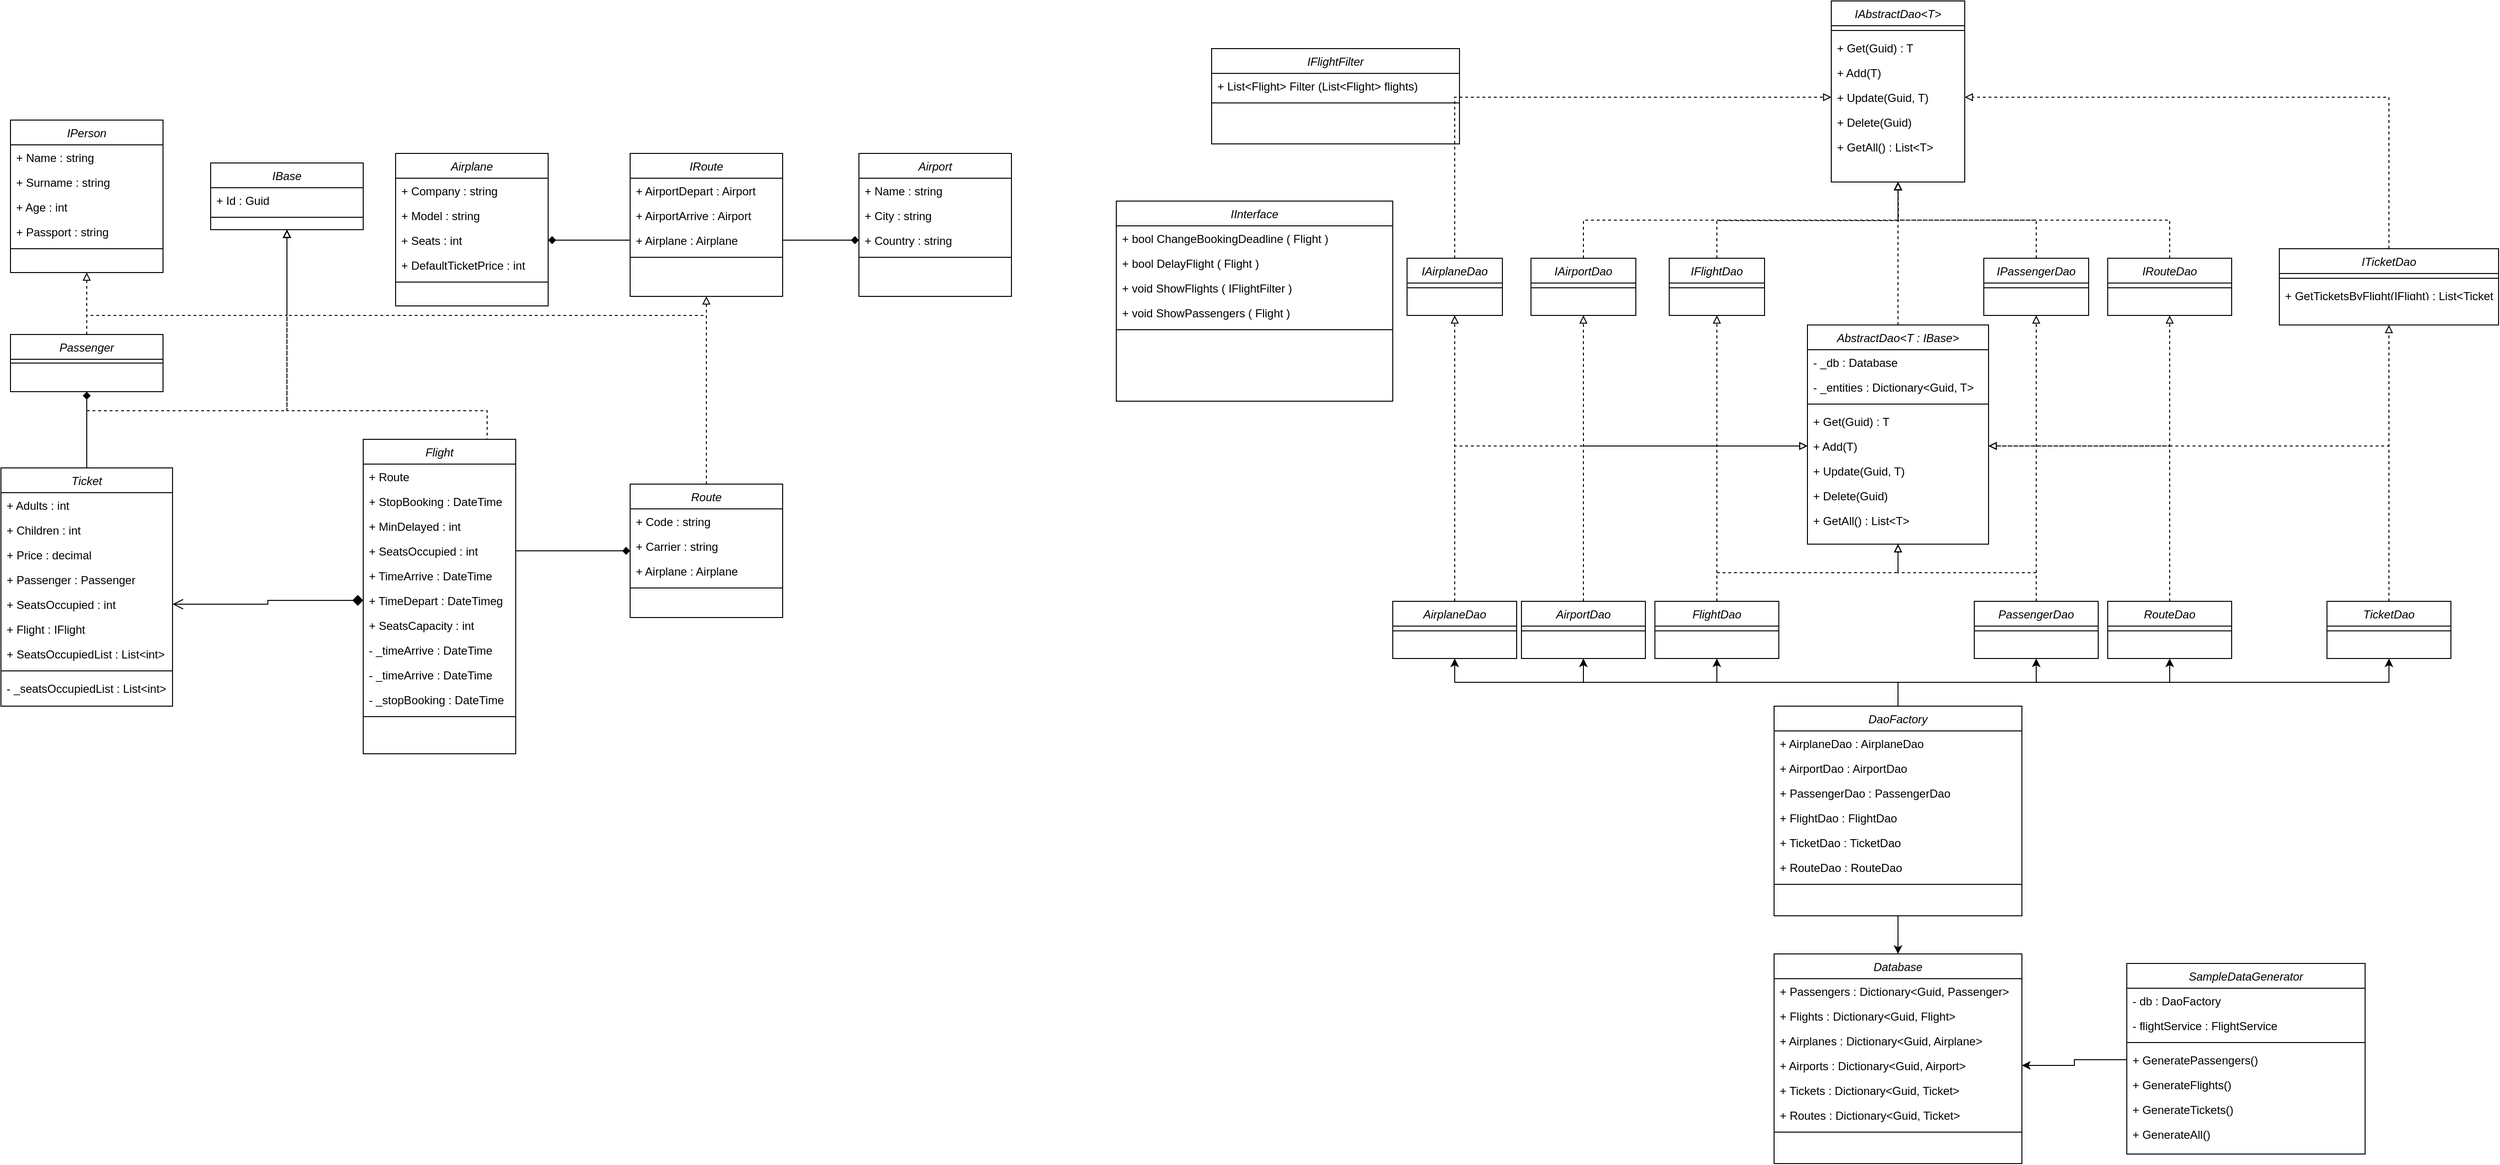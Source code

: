 <mxfile version="14.1.8" type="device"><diagram id="C5RBs43oDa-KdzZeNtuy" name="Page-1"><mxGraphModel dx="2291" dy="874" grid="1" gridSize="10" guides="1" tooltips="1" connect="1" arrows="1" fold="1" page="1" pageScale="1" pageWidth="827" pageHeight="1169" math="0" shadow="0"><root><mxCell id="WIyWlLk6GJQsqaUBKTNV-0"/><mxCell id="WIyWlLk6GJQsqaUBKTNV-1" parent="WIyWlLk6GJQsqaUBKTNV-0"/><mxCell id="JJgaeZd14gcc6xKZ5FGN-202" style="edgeStyle=orthogonalEdgeStyle;rounded=0;orthogonalLoop=1;jettySize=auto;html=1;exitX=0.5;exitY=0;exitDx=0;exitDy=0;entryX=0.5;entryY=1;entryDx=0;entryDy=0;endArrow=block;endFill=0;dashed=1;" parent="WIyWlLk6GJQsqaUBKTNV-1" source="zkfFHV4jXpPFQw0GAbJ--0" target="JJgaeZd14gcc6xKZ5FGN-56" edge="1"><mxGeometry relative="1" as="geometry"/></mxCell><mxCell id="16RILO8KncySZa37JPi5-0" style="edgeStyle=orthogonalEdgeStyle;rounded=0;orthogonalLoop=1;jettySize=auto;html=1;exitX=0.5;exitY=0;exitDx=0;exitDy=0;entryX=0.5;entryY=1;entryDx=0;entryDy=0;endArrow=block;endFill=0;dashed=1;" parent="WIyWlLk6GJQsqaUBKTNV-1" source="zkfFHV4jXpPFQw0GAbJ--0" target="JJgaeZd14gcc6xKZ5FGN-184" edge="1"><mxGeometry relative="1" as="geometry"><Array as="points"><mxPoint x="-70" y="360"/><mxPoint x="140" y="360"/></Array></mxGeometry></mxCell><mxCell id="zkfFHV4jXpPFQw0GAbJ--0" value="Passenger" style="swimlane;fontStyle=2;align=center;verticalAlign=top;childLayout=stackLayout;horizontal=1;startSize=26;horizontalStack=0;resizeParent=1;resizeLast=0;collapsible=1;marginBottom=0;rounded=0;shadow=0;strokeWidth=1;" parent="WIyWlLk6GJQsqaUBKTNV-1" vertex="1"><mxGeometry x="-150" y="380" width="160" height="60" as="geometry"><mxRectangle x="230" y="140" width="160" height="26" as="alternateBounds"/></mxGeometry></mxCell><mxCell id="zkfFHV4jXpPFQw0GAbJ--4" value="" style="line;html=1;strokeWidth=1;align=left;verticalAlign=middle;spacingTop=-1;spacingLeft=3;spacingRight=3;rotatable=0;labelPosition=right;points=[];portConstraint=eastwest;" parent="zkfFHV4jXpPFQw0GAbJ--0" vertex="1"><mxGeometry y="26" width="160" height="8" as="geometry"/></mxCell><mxCell id="JJgaeZd14gcc6xKZ5FGN-201" style="edgeStyle=orthogonalEdgeStyle;rounded=0;orthogonalLoop=1;jettySize=auto;html=1;exitX=0.5;exitY=0;exitDx=0;exitDy=0;entryX=0.5;entryY=1;entryDx=0;entryDy=0;endArrow=diamond;endFill=1;" parent="WIyWlLk6GJQsqaUBKTNV-1" source="JJgaeZd14gcc6xKZ5FGN-1" target="zkfFHV4jXpPFQw0GAbJ--0" edge="1"><mxGeometry relative="1" as="geometry"/></mxCell><mxCell id="16RILO8KncySZa37JPi5-6" style="edgeStyle=orthogonalEdgeStyle;rounded=0;orthogonalLoop=1;jettySize=auto;html=1;exitX=0.5;exitY=0;exitDx=0;exitDy=0;entryX=0.5;entryY=1;entryDx=0;entryDy=0;dashed=1;endArrow=block;endFill=0;" parent="WIyWlLk6GJQsqaUBKTNV-1" source="JJgaeZd14gcc6xKZ5FGN-1" target="JJgaeZd14gcc6xKZ5FGN-184" edge="1"><mxGeometry relative="1" as="geometry"><Array as="points"><mxPoint x="-70" y="460"/><mxPoint x="140" y="460"/></Array></mxGeometry></mxCell><mxCell id="JJgaeZd14gcc6xKZ5FGN-1" value="Ticket" style="swimlane;fontStyle=2;align=center;verticalAlign=top;childLayout=stackLayout;horizontal=1;startSize=26;horizontalStack=0;resizeParent=1;resizeLast=0;collapsible=1;marginBottom=0;rounded=0;shadow=0;strokeWidth=1;" parent="WIyWlLk6GJQsqaUBKTNV-1" vertex="1"><mxGeometry x="-160" y="520" width="180" height="250" as="geometry"><mxRectangle x="410" y="130" width="160" height="26" as="alternateBounds"/></mxGeometry></mxCell><mxCell id="JJgaeZd14gcc6xKZ5FGN-2" value="+ Adults : int" style="text;align=left;verticalAlign=top;spacingLeft=4;spacingRight=4;overflow=hidden;rotatable=0;points=[[0,0.5],[1,0.5]];portConstraint=eastwest;" parent="JJgaeZd14gcc6xKZ5FGN-1" vertex="1"><mxGeometry y="26" width="180" height="26" as="geometry"/></mxCell><mxCell id="JJgaeZd14gcc6xKZ5FGN-3" value="+ Children : int" style="text;align=left;verticalAlign=top;spacingLeft=4;spacingRight=4;overflow=hidden;rotatable=0;points=[[0,0.5],[1,0.5]];portConstraint=eastwest;rounded=0;shadow=0;html=0;" parent="JJgaeZd14gcc6xKZ5FGN-1" vertex="1"><mxGeometry y="52" width="180" height="26" as="geometry"/></mxCell><mxCell id="JJgaeZd14gcc6xKZ5FGN-7" value="+ Price : decimal" style="text;align=left;verticalAlign=top;spacingLeft=4;spacingRight=4;overflow=hidden;rotatable=0;points=[[0,0.5],[1,0.5]];portConstraint=eastwest;rounded=0;shadow=0;html=0;" parent="JJgaeZd14gcc6xKZ5FGN-1" vertex="1"><mxGeometry y="78" width="180" height="26" as="geometry"/></mxCell><mxCell id="JJgaeZd14gcc6xKZ5FGN-4" value="+ Passenger : Passenger" style="text;align=left;verticalAlign=top;spacingLeft=4;spacingRight=4;overflow=hidden;rotatable=0;points=[[0,0.5],[1,0.5]];portConstraint=eastwest;rounded=0;shadow=0;html=0;" parent="JJgaeZd14gcc6xKZ5FGN-1" vertex="1"><mxGeometry y="104" width="180" height="26" as="geometry"/></mxCell><mxCell id="JJgaeZd14gcc6xKZ5FGN-8" value="+ SeatsOccupied : int" style="text;align=left;verticalAlign=top;spacingLeft=4;spacingRight=4;overflow=hidden;rotatable=0;points=[[0,0.5],[1,0.5]];portConstraint=eastwest;rounded=0;shadow=0;html=0;" parent="JJgaeZd14gcc6xKZ5FGN-1" vertex="1"><mxGeometry y="130" width="180" height="26" as="geometry"/></mxCell><mxCell id="16RILO8KncySZa37JPi5-3" value="+ Flight : IFlight" style="text;align=left;verticalAlign=top;spacingLeft=4;spacingRight=4;overflow=hidden;rotatable=0;points=[[0,0.5],[1,0.5]];portConstraint=eastwest;rounded=0;shadow=0;html=0;" parent="JJgaeZd14gcc6xKZ5FGN-1" vertex="1"><mxGeometry y="156" width="180" height="26" as="geometry"/></mxCell><mxCell id="16RILO8KncySZa37JPi5-4" value="+ SeatsOccupiedList : List&lt;int&gt;" style="text;align=left;verticalAlign=top;spacingLeft=4;spacingRight=4;overflow=hidden;rotatable=0;points=[[0,0.5],[1,0.5]];portConstraint=eastwest;rounded=0;shadow=0;html=0;" parent="JJgaeZd14gcc6xKZ5FGN-1" vertex="1"><mxGeometry y="182" width="180" height="26" as="geometry"/></mxCell><mxCell id="JJgaeZd14gcc6xKZ5FGN-5" value="" style="line;html=1;strokeWidth=1;align=left;verticalAlign=middle;spacingTop=-1;spacingLeft=3;spacingRight=3;rotatable=0;labelPosition=right;points=[];portConstraint=eastwest;" parent="JJgaeZd14gcc6xKZ5FGN-1" vertex="1"><mxGeometry y="208" width="180" height="10" as="geometry"/></mxCell><mxCell id="16RILO8KncySZa37JPi5-5" value="- _seatsOccupiedList : List&lt;int&gt;" style="text;align=left;verticalAlign=top;spacingLeft=4;spacingRight=4;overflow=hidden;rotatable=0;points=[[0,0.5],[1,0.5]];portConstraint=eastwest;rounded=0;shadow=0;html=0;" parent="JJgaeZd14gcc6xKZ5FGN-1" vertex="1"><mxGeometry y="218" width="180" height="26" as="geometry"/></mxCell><mxCell id="16RILO8KncySZa37JPi5-1" style="edgeStyle=orthogonalEdgeStyle;rounded=0;orthogonalLoop=1;jettySize=auto;html=1;exitX=0.5;exitY=0;exitDx=0;exitDy=0;entryX=0.5;entryY=1;entryDx=0;entryDy=0;dashed=1;endArrow=block;endFill=0;" parent="WIyWlLk6GJQsqaUBKTNV-1" source="JJgaeZd14gcc6xKZ5FGN-9" target="JJgaeZd14gcc6xKZ5FGN-184" edge="1"><mxGeometry relative="1" as="geometry"><Array as="points"><mxPoint x="350" y="460"/><mxPoint x="140" y="460"/></Array></mxGeometry></mxCell><mxCell id="JJgaeZd14gcc6xKZ5FGN-9" value="Flight" style="swimlane;fontStyle=2;align=center;verticalAlign=top;childLayout=stackLayout;horizontal=1;startSize=26;horizontalStack=0;resizeParent=1;resizeLast=0;collapsible=1;marginBottom=0;rounded=0;shadow=0;strokeWidth=1;" parent="WIyWlLk6GJQsqaUBKTNV-1" vertex="1"><mxGeometry x="220" y="490" width="160" height="330" as="geometry"><mxRectangle x="410" y="130" width="160" height="26" as="alternateBounds"/></mxGeometry></mxCell><mxCell id="JJgaeZd14gcc6xKZ5FGN-12" value="+ Route" style="text;align=left;verticalAlign=top;spacingLeft=4;spacingRight=4;overflow=hidden;rotatable=0;points=[[0,0.5],[1,0.5]];portConstraint=eastwest;rounded=0;shadow=0;html=0;" parent="JJgaeZd14gcc6xKZ5FGN-9" vertex="1"><mxGeometry y="26" width="160" height="26" as="geometry"/></mxCell><mxCell id="JJgaeZd14gcc6xKZ5FGN-13" value="+ StopBooking : DateTime" style="text;align=left;verticalAlign=top;spacingLeft=4;spacingRight=4;overflow=hidden;rotatable=0;points=[[0,0.5],[1,0.5]];portConstraint=eastwest;rounded=0;shadow=0;html=0;" parent="JJgaeZd14gcc6xKZ5FGN-9" vertex="1"><mxGeometry y="52" width="160" height="26" as="geometry"/></mxCell><mxCell id="JJgaeZd14gcc6xKZ5FGN-39" value="+ MinDelayed : int" style="text;align=left;verticalAlign=top;spacingLeft=4;spacingRight=4;overflow=hidden;rotatable=0;points=[[0,0.5],[1,0.5]];portConstraint=eastwest;rounded=0;shadow=0;html=0;" parent="JJgaeZd14gcc6xKZ5FGN-9" vertex="1"><mxGeometry y="78" width="160" height="26" as="geometry"/></mxCell><mxCell id="JJgaeZd14gcc6xKZ5FGN-14" value="+ SeatsOccupied : int" style="text;align=left;verticalAlign=top;spacingLeft=4;spacingRight=4;overflow=hidden;rotatable=0;points=[[0,0.5],[1,0.5]];portConstraint=eastwest;rounded=0;shadow=0;html=0;" parent="JJgaeZd14gcc6xKZ5FGN-9" vertex="1"><mxGeometry y="104" width="160" height="26" as="geometry"/></mxCell><mxCell id="16RILO8KncySZa37JPi5-7" value="+ TimeArrive : DateTime" style="text;align=left;verticalAlign=top;spacingLeft=4;spacingRight=4;overflow=hidden;rotatable=0;points=[[0,0.5],[1,0.5]];portConstraint=eastwest;rounded=0;shadow=0;html=0;" parent="JJgaeZd14gcc6xKZ5FGN-9" vertex="1"><mxGeometry y="130" width="160" height="26" as="geometry"/></mxCell><mxCell id="16RILO8KncySZa37JPi5-8" value="+ TimeDepart : DateTimeg" style="text;align=left;verticalAlign=top;spacingLeft=4;spacingRight=4;overflow=hidden;rotatable=0;points=[[0,0.5],[1,0.5]];portConstraint=eastwest;rounded=0;shadow=0;html=0;" parent="JJgaeZd14gcc6xKZ5FGN-9" vertex="1"><mxGeometry y="156" width="160" height="26" as="geometry"/></mxCell><mxCell id="16RILO8KncySZa37JPi5-9" value="+ SeatsCapacity : int" style="text;align=left;verticalAlign=top;spacingLeft=4;spacingRight=4;overflow=hidden;rotatable=0;points=[[0,0.5],[1,0.5]];portConstraint=eastwest;rounded=0;shadow=0;html=0;" parent="JJgaeZd14gcc6xKZ5FGN-9" vertex="1"><mxGeometry y="182" width="160" height="26" as="geometry"/></mxCell><mxCell id="16RILO8KncySZa37JPi5-10" value="- _timeArrive : DateTime" style="text;align=left;verticalAlign=top;spacingLeft=4;spacingRight=4;overflow=hidden;rotatable=0;points=[[0,0.5],[1,0.5]];portConstraint=eastwest;rounded=0;shadow=0;html=0;" parent="JJgaeZd14gcc6xKZ5FGN-9" vertex="1"><mxGeometry y="208" width="160" height="26" as="geometry"/></mxCell><mxCell id="16RILO8KncySZa37JPi5-11" value="- _timeArrive : DateTime" style="text;align=left;verticalAlign=top;spacingLeft=4;spacingRight=4;overflow=hidden;rotatable=0;points=[[0,0.5],[1,0.5]];portConstraint=eastwest;rounded=0;shadow=0;html=0;" parent="JJgaeZd14gcc6xKZ5FGN-9" vertex="1"><mxGeometry y="234" width="160" height="26" as="geometry"/></mxCell><mxCell id="16RILO8KncySZa37JPi5-12" value="- _stopBooking : DateTime" style="text;align=left;verticalAlign=top;spacingLeft=4;spacingRight=4;overflow=hidden;rotatable=0;points=[[0,0.5],[1,0.5]];portConstraint=eastwest;rounded=0;shadow=0;html=0;" parent="JJgaeZd14gcc6xKZ5FGN-9" vertex="1"><mxGeometry y="260" width="160" height="26" as="geometry"/></mxCell><mxCell id="JJgaeZd14gcc6xKZ5FGN-15" value="" style="line;html=1;strokeWidth=1;align=left;verticalAlign=middle;spacingTop=-1;spacingLeft=3;spacingRight=3;rotatable=0;labelPosition=right;points=[];portConstraint=eastwest;" parent="JJgaeZd14gcc6xKZ5FGN-9" vertex="1"><mxGeometry y="286" width="160" height="10" as="geometry"/></mxCell><mxCell id="JJgaeZd14gcc6xKZ5FGN-23" value="Airplane" style="swimlane;fontStyle=2;align=center;verticalAlign=top;childLayout=stackLayout;horizontal=1;startSize=26;horizontalStack=0;resizeParent=1;resizeLast=0;collapsible=1;marginBottom=0;rounded=0;shadow=0;strokeWidth=1;" parent="WIyWlLk6GJQsqaUBKTNV-1" vertex="1"><mxGeometry x="254" y="190" width="160" height="160" as="geometry"><mxRectangle x="410" y="130" width="160" height="26" as="alternateBounds"/></mxGeometry></mxCell><mxCell id="JJgaeZd14gcc6xKZ5FGN-24" value="+ Company : string" style="text;align=left;verticalAlign=top;spacingLeft=4;spacingRight=4;overflow=hidden;rotatable=0;points=[[0,0.5],[1,0.5]];portConstraint=eastwest;" parent="JJgaeZd14gcc6xKZ5FGN-23" vertex="1"><mxGeometry y="26" width="160" height="26" as="geometry"/></mxCell><mxCell id="JJgaeZd14gcc6xKZ5FGN-25" value="+ Model : string" style="text;align=left;verticalAlign=top;spacingLeft=4;spacingRight=4;overflow=hidden;rotatable=0;points=[[0,0.5],[1,0.5]];portConstraint=eastwest;rounded=0;shadow=0;html=0;" parent="JJgaeZd14gcc6xKZ5FGN-23" vertex="1"><mxGeometry y="52" width="160" height="26" as="geometry"/></mxCell><mxCell id="JJgaeZd14gcc6xKZ5FGN-26" value="+ Seats : int" style="text;align=left;verticalAlign=top;spacingLeft=4;spacingRight=4;overflow=hidden;rotatable=0;points=[[0,0.5],[1,0.5]];portConstraint=eastwest;rounded=0;shadow=0;html=0;" parent="JJgaeZd14gcc6xKZ5FGN-23" vertex="1"><mxGeometry y="78" width="160" height="26" as="geometry"/></mxCell><mxCell id="JJgaeZd14gcc6xKZ5FGN-30" value="+ DefaultTicketPrice : int" style="text;align=left;verticalAlign=top;spacingLeft=4;spacingRight=4;overflow=hidden;rotatable=0;points=[[0,0.5],[1,0.5]];portConstraint=eastwest;rounded=0;shadow=0;html=0;" parent="JJgaeZd14gcc6xKZ5FGN-23" vertex="1"><mxGeometry y="104" width="160" height="26" as="geometry"/></mxCell><mxCell id="JJgaeZd14gcc6xKZ5FGN-29" value="" style="line;html=1;strokeWidth=1;align=left;verticalAlign=middle;spacingTop=-1;spacingLeft=3;spacingRight=3;rotatable=0;labelPosition=right;points=[];portConstraint=eastwest;" parent="JJgaeZd14gcc6xKZ5FGN-23" vertex="1"><mxGeometry y="130" width="160" height="10" as="geometry"/></mxCell><mxCell id="JJgaeZd14gcc6xKZ5FGN-195" style="edgeStyle=orthogonalEdgeStyle;rounded=0;orthogonalLoop=1;jettySize=auto;html=1;exitX=0.5;exitY=0;exitDx=0;exitDy=0;entryX=0.5;entryY=1;entryDx=0;entryDy=0;endArrow=block;endFill=0;dashed=1;" parent="WIyWlLk6GJQsqaUBKTNV-1" source="JJgaeZd14gcc6xKZ5FGN-40" target="JJgaeZd14gcc6xKZ5FGN-62" edge="1"><mxGeometry relative="1" as="geometry"/></mxCell><mxCell id="16RILO8KncySZa37JPi5-2" style="edgeStyle=orthogonalEdgeStyle;rounded=0;orthogonalLoop=1;jettySize=auto;html=1;exitX=0.5;exitY=0;exitDx=0;exitDy=0;entryX=0.5;entryY=1;entryDx=0;entryDy=0;dashed=1;endArrow=block;endFill=0;elbow=vertical;" parent="WIyWlLk6GJQsqaUBKTNV-1" source="JJgaeZd14gcc6xKZ5FGN-40" target="JJgaeZd14gcc6xKZ5FGN-184" edge="1"><mxGeometry relative="1" as="geometry"><Array as="points"><mxPoint x="580" y="360"/><mxPoint x="140" y="360"/></Array></mxGeometry></mxCell><mxCell id="JJgaeZd14gcc6xKZ5FGN-40" value="Route" style="swimlane;fontStyle=2;align=center;verticalAlign=top;childLayout=stackLayout;horizontal=1;startSize=26;horizontalStack=0;resizeParent=1;resizeLast=0;collapsible=1;marginBottom=0;rounded=0;shadow=0;strokeWidth=1;" parent="WIyWlLk6GJQsqaUBKTNV-1" vertex="1"><mxGeometry x="500" y="537" width="160" height="140" as="geometry"><mxRectangle x="410" y="130" width="160" height="26" as="alternateBounds"/></mxGeometry></mxCell><mxCell id="JJgaeZd14gcc6xKZ5FGN-43" value="+ Code : string" style="text;align=left;verticalAlign=top;spacingLeft=4;spacingRight=4;overflow=hidden;rotatable=0;points=[[0,0.5],[1,0.5]];portConstraint=eastwest;rounded=0;shadow=0;html=0;" parent="JJgaeZd14gcc6xKZ5FGN-40" vertex="1"><mxGeometry y="26" width="160" height="26" as="geometry"/></mxCell><mxCell id="JJgaeZd14gcc6xKZ5FGN-44" value="+ Carrier : string" style="text;align=left;verticalAlign=top;spacingLeft=4;spacingRight=4;overflow=hidden;rotatable=0;points=[[0,0.5],[1,0.5]];portConstraint=eastwest;rounded=0;shadow=0;html=0;" parent="JJgaeZd14gcc6xKZ5FGN-40" vertex="1"><mxGeometry y="52" width="160" height="26" as="geometry"/></mxCell><mxCell id="JJgaeZd14gcc6xKZ5FGN-45" value="+ Airplane : Airplane" style="text;align=left;verticalAlign=top;spacingLeft=4;spacingRight=4;overflow=hidden;rotatable=0;points=[[0,0.5],[1,0.5]];portConstraint=eastwest;rounded=0;shadow=0;html=0;" parent="JJgaeZd14gcc6xKZ5FGN-40" vertex="1"><mxGeometry y="78" width="160" height="26" as="geometry"/></mxCell><mxCell id="JJgaeZd14gcc6xKZ5FGN-47" value="" style="line;html=1;strokeWidth=1;align=left;verticalAlign=middle;spacingTop=-1;spacingLeft=3;spacingRight=3;rotatable=0;labelPosition=right;points=[];portConstraint=eastwest;" parent="JJgaeZd14gcc6xKZ5FGN-40" vertex="1"><mxGeometry y="104" width="160" height="10" as="geometry"/></mxCell><mxCell id="JJgaeZd14gcc6xKZ5FGN-56" value="IPerson" style="swimlane;fontStyle=2;align=center;verticalAlign=top;childLayout=stackLayout;horizontal=1;startSize=26;horizontalStack=0;resizeParent=1;resizeLast=0;collapsible=1;marginBottom=0;rounded=0;shadow=0;strokeWidth=1;" parent="WIyWlLk6GJQsqaUBKTNV-1" vertex="1"><mxGeometry x="-150" y="155" width="160" height="160" as="geometry"><mxRectangle x="230" y="140" width="160" height="26" as="alternateBounds"/></mxGeometry></mxCell><mxCell id="JJgaeZd14gcc6xKZ5FGN-57" value="+ Name : string" style="text;align=left;verticalAlign=top;spacingLeft=4;spacingRight=4;overflow=hidden;rotatable=0;points=[[0,0.5],[1,0.5]];portConstraint=eastwest;" parent="JJgaeZd14gcc6xKZ5FGN-56" vertex="1"><mxGeometry y="26" width="160" height="26" as="geometry"/></mxCell><mxCell id="JJgaeZd14gcc6xKZ5FGN-58" value="+ Surname : string" style="text;align=left;verticalAlign=top;spacingLeft=4;spacingRight=4;overflow=hidden;rotatable=0;points=[[0,0.5],[1,0.5]];portConstraint=eastwest;rounded=0;shadow=0;html=0;" parent="JJgaeZd14gcc6xKZ5FGN-56" vertex="1"><mxGeometry y="52" width="160" height="26" as="geometry"/></mxCell><mxCell id="JJgaeZd14gcc6xKZ5FGN-59" value="+ Age : int" style="text;align=left;verticalAlign=top;spacingLeft=4;spacingRight=4;overflow=hidden;rotatable=0;points=[[0,0.5],[1,0.5]];portConstraint=eastwest;rounded=0;shadow=0;html=0;" parent="JJgaeZd14gcc6xKZ5FGN-56" vertex="1"><mxGeometry y="78" width="160" height="26" as="geometry"/></mxCell><mxCell id="JJgaeZd14gcc6xKZ5FGN-61" value="+ Passport : string" style="text;align=left;verticalAlign=top;spacingLeft=4;spacingRight=4;overflow=hidden;rotatable=0;points=[[0,0.5],[1,0.5]];portConstraint=eastwest;" parent="JJgaeZd14gcc6xKZ5FGN-56" vertex="1"><mxGeometry y="104" width="160" height="26" as="geometry"/></mxCell><mxCell id="JJgaeZd14gcc6xKZ5FGN-60" value="" style="line;html=1;strokeWidth=1;align=left;verticalAlign=middle;spacingTop=-1;spacingLeft=3;spacingRight=3;rotatable=0;labelPosition=right;points=[];portConstraint=eastwest;" parent="JJgaeZd14gcc6xKZ5FGN-56" vertex="1"><mxGeometry y="130" width="160" height="10" as="geometry"/></mxCell><mxCell id="JJgaeZd14gcc6xKZ5FGN-62" value="IRoute" style="swimlane;fontStyle=2;align=center;verticalAlign=top;childLayout=stackLayout;horizontal=1;startSize=26;horizontalStack=0;resizeParent=1;resizeLast=0;collapsible=1;marginBottom=0;rounded=0;shadow=0;strokeWidth=1;" parent="WIyWlLk6GJQsqaUBKTNV-1" vertex="1"><mxGeometry x="500" y="190" width="160" height="150" as="geometry"><mxRectangle x="410" y="130" width="160" height="26" as="alternateBounds"/></mxGeometry></mxCell><mxCell id="JJgaeZd14gcc6xKZ5FGN-63" value="+ AirportDepart : Airport" style="text;align=left;verticalAlign=top;spacingLeft=4;spacingRight=4;overflow=hidden;rotatable=0;points=[[0,0.5],[1,0.5]];portConstraint=eastwest;" parent="JJgaeZd14gcc6xKZ5FGN-62" vertex="1"><mxGeometry y="26" width="160" height="26" as="geometry"/></mxCell><mxCell id="JJgaeZd14gcc6xKZ5FGN-64" value="+ AirportArrive : Airport" style="text;align=left;verticalAlign=top;spacingLeft=4;spacingRight=4;overflow=hidden;rotatable=0;points=[[0,0.5],[1,0.5]];portConstraint=eastwest;rounded=0;shadow=0;html=0;" parent="JJgaeZd14gcc6xKZ5FGN-62" vertex="1"><mxGeometry y="52" width="160" height="26" as="geometry"/></mxCell><mxCell id="16RILO8KncySZa37JPi5-20" value="+ Airplane : Airplane" style="text;align=left;verticalAlign=top;spacingLeft=4;spacingRight=4;overflow=hidden;rotatable=0;points=[[0,0.5],[1,0.5]];portConstraint=eastwest;rounded=0;shadow=0;html=0;" parent="JJgaeZd14gcc6xKZ5FGN-62" vertex="1"><mxGeometry y="78" width="160" height="26" as="geometry"/></mxCell><mxCell id="JJgaeZd14gcc6xKZ5FGN-65" value="" style="line;html=1;strokeWidth=1;align=left;verticalAlign=middle;spacingTop=-1;spacingLeft=3;spacingRight=3;rotatable=0;labelPosition=right;points=[];portConstraint=eastwest;" parent="JJgaeZd14gcc6xKZ5FGN-62" vertex="1"><mxGeometry y="104" width="160" height="10" as="geometry"/></mxCell><mxCell id="JJgaeZd14gcc6xKZ5FGN-66" value="IInterface" style="swimlane;fontStyle=2;align=center;verticalAlign=top;childLayout=stackLayout;horizontal=1;startSize=26;horizontalStack=0;resizeParent=1;resizeLast=0;collapsible=1;marginBottom=0;rounded=0;shadow=0;strokeWidth=1;" parent="WIyWlLk6GJQsqaUBKTNV-1" vertex="1"><mxGeometry x="1010" y="240" width="290" height="210" as="geometry"><mxRectangle x="410" y="130" width="160" height="26" as="alternateBounds"/></mxGeometry></mxCell><mxCell id="JJgaeZd14gcc6xKZ5FGN-68" value="+ bool ChangeBookingDeadline ( Flight )" style="text;align=left;verticalAlign=top;spacingLeft=4;spacingRight=4;overflow=hidden;rotatable=0;points=[[0,0.5],[1,0.5]];portConstraint=eastwest;rounded=0;shadow=0;html=0;" parent="JJgaeZd14gcc6xKZ5FGN-66" vertex="1"><mxGeometry y="26" width="290" height="26" as="geometry"/></mxCell><mxCell id="JJgaeZd14gcc6xKZ5FGN-76" value="+ bool DelayFlight ( Flight )" style="text;align=left;verticalAlign=top;spacingLeft=4;spacingRight=4;overflow=hidden;rotatable=0;points=[[0,0.5],[1,0.5]];portConstraint=eastwest;rounded=0;shadow=0;html=0;" parent="JJgaeZd14gcc6xKZ5FGN-66" vertex="1"><mxGeometry y="52" width="290" height="26" as="geometry"/></mxCell><mxCell id="JJgaeZd14gcc6xKZ5FGN-77" value="+ void ShowFlights ( IFlightFilter )" style="text;align=left;verticalAlign=top;spacingLeft=4;spacingRight=4;overflow=hidden;rotatable=0;points=[[0,0.5],[1,0.5]];portConstraint=eastwest;rounded=0;shadow=0;html=0;" parent="JJgaeZd14gcc6xKZ5FGN-66" vertex="1"><mxGeometry y="78" width="290" height="26" as="geometry"/></mxCell><mxCell id="JJgaeZd14gcc6xKZ5FGN-78" value="+ void ShowPassengers ( Flight )" style="text;align=left;verticalAlign=top;spacingLeft=4;spacingRight=4;overflow=hidden;rotatable=0;points=[[0,0.5],[1,0.5]];portConstraint=eastwest;rounded=0;shadow=0;html=0;" parent="JJgaeZd14gcc6xKZ5FGN-66" vertex="1"><mxGeometry y="104" width="290" height="26" as="geometry"/></mxCell><mxCell id="JJgaeZd14gcc6xKZ5FGN-72" value="" style="line;html=1;strokeWidth=1;align=left;verticalAlign=middle;spacingTop=-1;spacingLeft=3;spacingRight=3;rotatable=0;labelPosition=right;points=[];portConstraint=eastwest;" parent="JJgaeZd14gcc6xKZ5FGN-66" vertex="1"><mxGeometry y="130" width="290" height="10" as="geometry"/></mxCell><mxCell id="JJgaeZd14gcc6xKZ5FGN-73" value="IFlightFilter" style="swimlane;fontStyle=2;align=center;verticalAlign=top;childLayout=stackLayout;horizontal=1;startSize=26;horizontalStack=0;resizeParent=1;resizeLast=0;collapsible=1;marginBottom=0;rounded=0;shadow=0;strokeWidth=1;" parent="WIyWlLk6GJQsqaUBKTNV-1" vertex="1"><mxGeometry x="1110" y="80" width="260" height="100" as="geometry"><mxRectangle x="410" y="130" width="160" height="26" as="alternateBounds"/></mxGeometry></mxCell><mxCell id="JJgaeZd14gcc6xKZ5FGN-74" value="+ List&lt;Flight&gt; Filter (List&lt;Flight&gt; flights)" style="text;align=left;verticalAlign=top;spacingLeft=4;spacingRight=4;overflow=hidden;rotatable=0;points=[[0,0.5],[1,0.5]];portConstraint=eastwest;rounded=0;shadow=0;html=0;" parent="JJgaeZd14gcc6xKZ5FGN-73" vertex="1"><mxGeometry y="26" width="260" height="26" as="geometry"/></mxCell><mxCell id="JJgaeZd14gcc6xKZ5FGN-75" value="" style="line;html=1;strokeWidth=1;align=left;verticalAlign=middle;spacingTop=-1;spacingLeft=3;spacingRight=3;rotatable=0;labelPosition=right;points=[];portConstraint=eastwest;" parent="JJgaeZd14gcc6xKZ5FGN-73" vertex="1"><mxGeometry y="52" width="260" height="10" as="geometry"/></mxCell><mxCell id="JJgaeZd14gcc6xKZ5FGN-79" value="IAbstractDao&lt;T&gt;" style="swimlane;fontStyle=2;align=center;verticalAlign=top;childLayout=stackLayout;horizontal=1;startSize=26;horizontalStack=0;resizeParent=1;resizeLast=0;collapsible=1;marginBottom=0;rounded=0;shadow=0;strokeWidth=1;" parent="WIyWlLk6GJQsqaUBKTNV-1" vertex="1"><mxGeometry x="1760" y="30" width="140" height="190" as="geometry"><mxRectangle x="410" y="130" width="160" height="26" as="alternateBounds"/></mxGeometry></mxCell><mxCell id="JJgaeZd14gcc6xKZ5FGN-85" value="" style="line;html=1;strokeWidth=1;align=left;verticalAlign=middle;spacingTop=-1;spacingLeft=3;spacingRight=3;rotatable=0;labelPosition=right;points=[];portConstraint=eastwest;" parent="JJgaeZd14gcc6xKZ5FGN-79" vertex="1"><mxGeometry y="26" width="140" height="10" as="geometry"/></mxCell><mxCell id="JJgaeZd14gcc6xKZ5FGN-80" value="+ Get(Guid) : T" style="text;align=left;verticalAlign=top;spacingLeft=4;spacingRight=4;overflow=hidden;rotatable=0;points=[[0,0.5],[1,0.5]];portConstraint=eastwest;" parent="JJgaeZd14gcc6xKZ5FGN-79" vertex="1"><mxGeometry y="36" width="140" height="26" as="geometry"/></mxCell><mxCell id="JJgaeZd14gcc6xKZ5FGN-81" value="+ Add(T)" style="text;align=left;verticalAlign=top;spacingLeft=4;spacingRight=4;overflow=hidden;rotatable=0;points=[[0,0.5],[1,0.5]];portConstraint=eastwest;rounded=0;shadow=0;html=0;" parent="JJgaeZd14gcc6xKZ5FGN-79" vertex="1"><mxGeometry y="62" width="140" height="26" as="geometry"/></mxCell><mxCell id="JJgaeZd14gcc6xKZ5FGN-82" value="+ Update(Guid, T)" style="text;align=left;verticalAlign=top;spacingLeft=4;spacingRight=4;overflow=hidden;rotatable=0;points=[[0,0.5],[1,0.5]];portConstraint=eastwest;rounded=0;shadow=0;html=0;" parent="JJgaeZd14gcc6xKZ5FGN-79" vertex="1"><mxGeometry y="88" width="140" height="26" as="geometry"/></mxCell><mxCell id="JJgaeZd14gcc6xKZ5FGN-83" value="+ Delete(Guid)" style="text;align=left;verticalAlign=top;spacingLeft=4;spacingRight=4;overflow=hidden;rotatable=0;points=[[0,0.5],[1,0.5]];portConstraint=eastwest;rounded=0;shadow=0;html=0;" parent="JJgaeZd14gcc6xKZ5FGN-79" vertex="1"><mxGeometry y="114" width="140" height="26" as="geometry"/></mxCell><mxCell id="JJgaeZd14gcc6xKZ5FGN-84" value="+ GetAll() : List&lt;T&gt;" style="text;align=left;verticalAlign=top;spacingLeft=4;spacingRight=4;overflow=hidden;rotatable=0;points=[[0,0.5],[1,0.5]];portConstraint=eastwest;rounded=0;shadow=0;html=0;" parent="JJgaeZd14gcc6xKZ5FGN-79" vertex="1"><mxGeometry y="140" width="140" height="26" as="geometry"/></mxCell><mxCell id="JJgaeZd14gcc6xKZ5FGN-157" style="edgeStyle=orthogonalEdgeStyle;rounded=0;orthogonalLoop=1;jettySize=auto;html=1;exitX=0.5;exitY=0;exitDx=0;exitDy=0;entryX=0;entryY=0.5;entryDx=0;entryDy=0;dashed=1;endArrow=block;endFill=0;" parent="WIyWlLk6GJQsqaUBKTNV-1" source="JJgaeZd14gcc6xKZ5FGN-86" target="JJgaeZd14gcc6xKZ5FGN-82" edge="1"><mxGeometry relative="1" as="geometry"/></mxCell><mxCell id="JJgaeZd14gcc6xKZ5FGN-86" value="IAirplaneDao" style="swimlane;fontStyle=2;align=center;verticalAlign=top;childLayout=stackLayout;horizontal=1;startSize=26;horizontalStack=0;resizeParent=1;resizeLast=0;collapsible=1;marginBottom=0;rounded=0;shadow=0;strokeWidth=1;" parent="WIyWlLk6GJQsqaUBKTNV-1" vertex="1"><mxGeometry x="1315" y="300" width="100" height="60" as="geometry"><mxRectangle x="410" y="130" width="160" height="26" as="alternateBounds"/></mxGeometry></mxCell><mxCell id="JJgaeZd14gcc6xKZ5FGN-92" value="" style="line;html=1;strokeWidth=1;align=left;verticalAlign=middle;spacingTop=-1;spacingLeft=3;spacingRight=3;rotatable=0;labelPosition=right;points=[];portConstraint=eastwest;" parent="JJgaeZd14gcc6xKZ5FGN-86" vertex="1"><mxGeometry y="26" width="100" height="10" as="geometry"/></mxCell><mxCell id="JJgaeZd14gcc6xKZ5FGN-158" style="edgeStyle=orthogonalEdgeStyle;rounded=0;orthogonalLoop=1;jettySize=auto;html=1;exitX=0.5;exitY=0;exitDx=0;exitDy=0;entryX=0.5;entryY=1;entryDx=0;entryDy=0;dashed=1;endArrow=block;endFill=0;" parent="WIyWlLk6GJQsqaUBKTNV-1" source="JJgaeZd14gcc6xKZ5FGN-93" target="JJgaeZd14gcc6xKZ5FGN-79" edge="1"><mxGeometry relative="1" as="geometry"/></mxCell><mxCell id="JJgaeZd14gcc6xKZ5FGN-93" value="IAirportDao" style="swimlane;fontStyle=2;align=center;verticalAlign=top;childLayout=stackLayout;horizontal=1;startSize=26;horizontalStack=0;resizeParent=1;resizeLast=0;collapsible=1;marginBottom=0;rounded=0;shadow=0;strokeWidth=1;" parent="WIyWlLk6GJQsqaUBKTNV-1" vertex="1"><mxGeometry x="1445" y="300" width="110" height="60" as="geometry"><mxRectangle x="410" y="130" width="160" height="26" as="alternateBounds"/></mxGeometry></mxCell><mxCell id="JJgaeZd14gcc6xKZ5FGN-94" value="" style="line;html=1;strokeWidth=1;align=left;verticalAlign=middle;spacingTop=-1;spacingLeft=3;spacingRight=3;rotatable=0;labelPosition=right;points=[];portConstraint=eastwest;" parent="JJgaeZd14gcc6xKZ5FGN-93" vertex="1"><mxGeometry y="26" width="110" height="10" as="geometry"/></mxCell><mxCell id="JJgaeZd14gcc6xKZ5FGN-159" style="edgeStyle=orthogonalEdgeStyle;rounded=0;orthogonalLoop=1;jettySize=auto;html=1;exitX=0.5;exitY=0;exitDx=0;exitDy=0;dashed=1;endArrow=block;endFill=0;" parent="WIyWlLk6GJQsqaUBKTNV-1" source="JJgaeZd14gcc6xKZ5FGN-95" edge="1"><mxGeometry relative="1" as="geometry"><mxPoint x="1830" y="220" as="targetPoint"/></mxGeometry></mxCell><mxCell id="JJgaeZd14gcc6xKZ5FGN-95" value="IFlightDao" style="swimlane;fontStyle=2;align=center;verticalAlign=top;childLayout=stackLayout;horizontal=1;startSize=26;horizontalStack=0;resizeParent=1;resizeLast=0;collapsible=1;marginBottom=0;rounded=0;shadow=0;strokeWidth=1;" parent="WIyWlLk6GJQsqaUBKTNV-1" vertex="1"><mxGeometry x="1590" y="300" width="100" height="60" as="geometry"><mxRectangle x="410" y="130" width="160" height="26" as="alternateBounds"/></mxGeometry></mxCell><mxCell id="JJgaeZd14gcc6xKZ5FGN-96" value="" style="line;html=1;strokeWidth=1;align=left;verticalAlign=middle;spacingTop=-1;spacingLeft=3;spacingRight=3;rotatable=0;labelPosition=right;points=[];portConstraint=eastwest;" parent="JJgaeZd14gcc6xKZ5FGN-95" vertex="1"><mxGeometry y="26" width="100" height="10" as="geometry"/></mxCell><mxCell id="JJgaeZd14gcc6xKZ5FGN-160" style="edgeStyle=orthogonalEdgeStyle;rounded=0;orthogonalLoop=1;jettySize=auto;html=1;exitX=0.5;exitY=0;exitDx=0;exitDy=0;entryX=0.5;entryY=1;entryDx=0;entryDy=0;dashed=1;endArrow=block;endFill=0;" parent="WIyWlLk6GJQsqaUBKTNV-1" source="JJgaeZd14gcc6xKZ5FGN-97" target="JJgaeZd14gcc6xKZ5FGN-79" edge="1"><mxGeometry relative="1" as="geometry"/></mxCell><mxCell id="JJgaeZd14gcc6xKZ5FGN-97" value="IPassengerDao" style="swimlane;fontStyle=2;align=center;verticalAlign=top;childLayout=stackLayout;horizontal=1;startSize=26;horizontalStack=0;resizeParent=1;resizeLast=0;collapsible=1;marginBottom=0;rounded=0;shadow=0;strokeWidth=1;" parent="WIyWlLk6GJQsqaUBKTNV-1" vertex="1"><mxGeometry x="1920" y="300" width="110" height="60" as="geometry"><mxRectangle x="410" y="130" width="160" height="26" as="alternateBounds"/></mxGeometry></mxCell><mxCell id="JJgaeZd14gcc6xKZ5FGN-98" value="" style="line;html=1;strokeWidth=1;align=left;verticalAlign=middle;spacingTop=-1;spacingLeft=3;spacingRight=3;rotatable=0;labelPosition=right;points=[];portConstraint=eastwest;" parent="JJgaeZd14gcc6xKZ5FGN-97" vertex="1"><mxGeometry y="26" width="110" height="10" as="geometry"/></mxCell><mxCell id="JJgaeZd14gcc6xKZ5FGN-161" style="edgeStyle=orthogonalEdgeStyle;rounded=0;orthogonalLoop=1;jettySize=auto;html=1;exitX=0.5;exitY=0;exitDx=0;exitDy=0;entryX=0.5;entryY=1;entryDx=0;entryDy=0;dashed=1;endArrow=block;endFill=0;" parent="WIyWlLk6GJQsqaUBKTNV-1" source="JJgaeZd14gcc6xKZ5FGN-99" target="JJgaeZd14gcc6xKZ5FGN-79" edge="1"><mxGeometry relative="1" as="geometry"/></mxCell><mxCell id="JJgaeZd14gcc6xKZ5FGN-99" value="IRouteDao" style="swimlane;fontStyle=2;align=center;verticalAlign=top;childLayout=stackLayout;horizontal=1;startSize=26;horizontalStack=0;resizeParent=1;resizeLast=0;collapsible=1;marginBottom=0;rounded=0;shadow=0;strokeWidth=1;" parent="WIyWlLk6GJQsqaUBKTNV-1" vertex="1"><mxGeometry x="2050" y="300" width="130" height="60" as="geometry"><mxRectangle x="410" y="130" width="160" height="26" as="alternateBounds"/></mxGeometry></mxCell><mxCell id="JJgaeZd14gcc6xKZ5FGN-100" value="" style="line;html=1;strokeWidth=1;align=left;verticalAlign=middle;spacingTop=-1;spacingLeft=3;spacingRight=3;rotatable=0;labelPosition=right;points=[];portConstraint=eastwest;" parent="JJgaeZd14gcc6xKZ5FGN-99" vertex="1"><mxGeometry y="26" width="130" height="10" as="geometry"/></mxCell><mxCell id="JJgaeZd14gcc6xKZ5FGN-162" style="edgeStyle=orthogonalEdgeStyle;rounded=0;orthogonalLoop=1;jettySize=auto;html=1;exitX=0.5;exitY=0;exitDx=0;exitDy=0;entryX=1;entryY=0.5;entryDx=0;entryDy=0;dashed=1;endArrow=block;endFill=0;" parent="WIyWlLk6GJQsqaUBKTNV-1" source="JJgaeZd14gcc6xKZ5FGN-101" target="JJgaeZd14gcc6xKZ5FGN-82" edge="1"><mxGeometry relative="1" as="geometry"/></mxCell><mxCell id="JJgaeZd14gcc6xKZ5FGN-101" value="ITicketDao" style="swimlane;fontStyle=2;align=center;verticalAlign=top;childLayout=stackLayout;horizontal=1;startSize=26;horizontalStack=0;resizeParent=1;resizeLast=0;collapsible=1;marginBottom=0;rounded=0;shadow=0;strokeWidth=1;" parent="WIyWlLk6GJQsqaUBKTNV-1" vertex="1"><mxGeometry x="2230" y="290" width="230" height="80" as="geometry"><mxRectangle x="410" y="130" width="160" height="26" as="alternateBounds"/></mxGeometry></mxCell><mxCell id="JJgaeZd14gcc6xKZ5FGN-102" value="" style="line;html=1;strokeWidth=1;align=left;verticalAlign=middle;spacingTop=-1;spacingLeft=3;spacingRight=3;rotatable=0;labelPosition=right;points=[];portConstraint=eastwest;" parent="JJgaeZd14gcc6xKZ5FGN-101" vertex="1"><mxGeometry y="26" width="230" height="10" as="geometry"/></mxCell><mxCell id="JJgaeZd14gcc6xKZ5FGN-125" value="+ GetTicketsByFlight(IFlight) : List&lt;Ticket&gt;" style="text;align=left;verticalAlign=top;spacingLeft=4;spacingRight=4;overflow=hidden;rotatable=0;points=[[0,0.5],[1,0.5]];portConstraint=eastwest;rounded=0;shadow=0;html=0;" parent="JJgaeZd14gcc6xKZ5FGN-101" vertex="1"><mxGeometry y="36" width="230" height="14" as="geometry"/></mxCell><mxCell id="JJgaeZd14gcc6xKZ5FGN-163" style="edgeStyle=orthogonalEdgeStyle;rounded=0;orthogonalLoop=1;jettySize=auto;html=1;exitX=0.5;exitY=0;exitDx=0;exitDy=0;entryX=0.5;entryY=1;entryDx=0;entryDy=0;dashed=1;endArrow=block;endFill=0;" parent="WIyWlLk6GJQsqaUBKTNV-1" source="JJgaeZd14gcc6xKZ5FGN-103" target="JJgaeZd14gcc6xKZ5FGN-79" edge="1"><mxGeometry relative="1" as="geometry"/></mxCell><mxCell id="JJgaeZd14gcc6xKZ5FGN-103" value="AbstractDao&lt;T : IBase&gt;" style="swimlane;fontStyle=2;align=center;verticalAlign=top;childLayout=stackLayout;horizontal=1;startSize=26;horizontalStack=0;resizeParent=1;resizeLast=0;collapsible=1;marginBottom=0;rounded=0;shadow=0;strokeWidth=1;" parent="WIyWlLk6GJQsqaUBKTNV-1" vertex="1"><mxGeometry x="1735" y="370" width="190" height="230" as="geometry"><mxRectangle x="410" y="130" width="160" height="26" as="alternateBounds"/></mxGeometry></mxCell><mxCell id="JJgaeZd14gcc6xKZ5FGN-111" value="- _db : Database" style="text;align=left;verticalAlign=top;spacingLeft=4;spacingRight=4;overflow=hidden;rotatable=0;points=[[0,0.5],[1,0.5]];portConstraint=eastwest;rounded=0;shadow=0;html=0;" parent="JJgaeZd14gcc6xKZ5FGN-103" vertex="1"><mxGeometry y="26" width="190" height="26" as="geometry"/></mxCell><mxCell id="JJgaeZd14gcc6xKZ5FGN-112" value="- _entities : Dictionary&lt;Guid, T&gt;" style="text;align=left;verticalAlign=top;spacingLeft=4;spacingRight=4;overflow=hidden;rotatable=0;points=[[0,0.5],[1,0.5]];portConstraint=eastwest;rounded=0;shadow=0;html=0;" parent="JJgaeZd14gcc6xKZ5FGN-103" vertex="1"><mxGeometry y="52" width="190" height="26" as="geometry"/></mxCell><mxCell id="JJgaeZd14gcc6xKZ5FGN-109" value="" style="line;html=1;strokeWidth=1;align=left;verticalAlign=middle;spacingTop=-1;spacingLeft=3;spacingRight=3;rotatable=0;labelPosition=right;points=[];portConstraint=eastwest;" parent="JJgaeZd14gcc6xKZ5FGN-103" vertex="1"><mxGeometry y="78" width="190" height="10" as="geometry"/></mxCell><mxCell id="JJgaeZd14gcc6xKZ5FGN-104" value="+ Get(Guid) : T" style="text;align=left;verticalAlign=top;spacingLeft=4;spacingRight=4;overflow=hidden;rotatable=0;points=[[0,0.5],[1,0.5]];portConstraint=eastwest;" parent="JJgaeZd14gcc6xKZ5FGN-103" vertex="1"><mxGeometry y="88" width="190" height="26" as="geometry"/></mxCell><mxCell id="JJgaeZd14gcc6xKZ5FGN-105" value="+ Add(T)" style="text;align=left;verticalAlign=top;spacingLeft=4;spacingRight=4;overflow=hidden;rotatable=0;points=[[0,0.5],[1,0.5]];portConstraint=eastwest;rounded=0;shadow=0;html=0;" parent="JJgaeZd14gcc6xKZ5FGN-103" vertex="1"><mxGeometry y="114" width="190" height="26" as="geometry"/></mxCell><mxCell id="JJgaeZd14gcc6xKZ5FGN-106" value="+ Update(Guid, T)" style="text;align=left;verticalAlign=top;spacingLeft=4;spacingRight=4;overflow=hidden;rotatable=0;points=[[0,0.5],[1,0.5]];portConstraint=eastwest;rounded=0;shadow=0;html=0;" parent="JJgaeZd14gcc6xKZ5FGN-103" vertex="1"><mxGeometry y="140" width="190" height="26" as="geometry"/></mxCell><mxCell id="JJgaeZd14gcc6xKZ5FGN-107" value="+ Delete(Guid)" style="text;align=left;verticalAlign=top;spacingLeft=4;spacingRight=4;overflow=hidden;rotatable=0;points=[[0,0.5],[1,0.5]];portConstraint=eastwest;rounded=0;shadow=0;html=0;" parent="JJgaeZd14gcc6xKZ5FGN-103" vertex="1"><mxGeometry y="166" width="190" height="26" as="geometry"/></mxCell><mxCell id="JJgaeZd14gcc6xKZ5FGN-108" value="+ GetAll() : List&lt;T&gt;" style="text;align=left;verticalAlign=top;spacingLeft=4;spacingRight=4;overflow=hidden;rotatable=0;points=[[0,0.5],[1,0.5]];portConstraint=eastwest;rounded=0;shadow=0;html=0;" parent="JJgaeZd14gcc6xKZ5FGN-103" vertex="1"><mxGeometry y="192" width="190" height="26" as="geometry"/></mxCell><mxCell id="JJgaeZd14gcc6xKZ5FGN-164" style="edgeStyle=orthogonalEdgeStyle;rounded=0;orthogonalLoop=1;jettySize=auto;html=1;exitX=0.5;exitY=0;exitDx=0;exitDy=0;entryX=0;entryY=0.5;entryDx=0;entryDy=0;dashed=1;endArrow=block;endFill=0;" parent="WIyWlLk6GJQsqaUBKTNV-1" source="JJgaeZd14gcc6xKZ5FGN-113" target="JJgaeZd14gcc6xKZ5FGN-105" edge="1"><mxGeometry relative="1" as="geometry"/></mxCell><mxCell id="JJgaeZd14gcc6xKZ5FGN-173" style="edgeStyle=orthogonalEdgeStyle;rounded=0;orthogonalLoop=1;jettySize=auto;html=1;exitX=0.5;exitY=0;exitDx=0;exitDy=0;entryX=0.5;entryY=1;entryDx=0;entryDy=0;dashed=1;endArrow=block;endFill=0;" parent="WIyWlLk6GJQsqaUBKTNV-1" source="JJgaeZd14gcc6xKZ5FGN-113" target="JJgaeZd14gcc6xKZ5FGN-86" edge="1"><mxGeometry relative="1" as="geometry"/></mxCell><mxCell id="JJgaeZd14gcc6xKZ5FGN-113" value="AirplaneDao" style="swimlane;fontStyle=2;align=center;verticalAlign=top;childLayout=stackLayout;horizontal=1;startSize=26;horizontalStack=0;resizeParent=1;resizeLast=0;collapsible=1;marginBottom=0;rounded=0;shadow=0;strokeWidth=1;" parent="WIyWlLk6GJQsqaUBKTNV-1" vertex="1"><mxGeometry x="1300" y="660" width="130" height="60" as="geometry"><mxRectangle x="410" y="130" width="160" height="26" as="alternateBounds"/></mxGeometry></mxCell><mxCell id="JJgaeZd14gcc6xKZ5FGN-114" value="" style="line;html=1;strokeWidth=1;align=left;verticalAlign=middle;spacingTop=-1;spacingLeft=3;spacingRight=3;rotatable=0;labelPosition=right;points=[];portConstraint=eastwest;" parent="JJgaeZd14gcc6xKZ5FGN-113" vertex="1"><mxGeometry y="26" width="130" height="10" as="geometry"/></mxCell><mxCell id="JJgaeZd14gcc6xKZ5FGN-165" style="edgeStyle=orthogonalEdgeStyle;rounded=0;orthogonalLoop=1;jettySize=auto;html=1;exitX=0.5;exitY=0;exitDx=0;exitDy=0;entryX=0;entryY=0.5;entryDx=0;entryDy=0;dashed=1;endArrow=block;endFill=0;" parent="WIyWlLk6GJQsqaUBKTNV-1" source="JJgaeZd14gcc6xKZ5FGN-115" target="JJgaeZd14gcc6xKZ5FGN-105" edge="1"><mxGeometry relative="1" as="geometry"/></mxCell><mxCell id="JJgaeZd14gcc6xKZ5FGN-174" style="edgeStyle=orthogonalEdgeStyle;rounded=0;orthogonalLoop=1;jettySize=auto;html=1;exitX=0.5;exitY=0;exitDx=0;exitDy=0;entryX=0.5;entryY=1;entryDx=0;entryDy=0;dashed=1;endArrow=block;endFill=0;" parent="WIyWlLk6GJQsqaUBKTNV-1" source="JJgaeZd14gcc6xKZ5FGN-115" target="JJgaeZd14gcc6xKZ5FGN-93" edge="1"><mxGeometry relative="1" as="geometry"/></mxCell><mxCell id="JJgaeZd14gcc6xKZ5FGN-115" value="AirportDao" style="swimlane;fontStyle=2;align=center;verticalAlign=top;childLayout=stackLayout;horizontal=1;startSize=26;horizontalStack=0;resizeParent=1;resizeLast=0;collapsible=1;marginBottom=0;rounded=0;shadow=0;strokeWidth=1;" parent="WIyWlLk6GJQsqaUBKTNV-1" vertex="1"><mxGeometry x="1435" y="660" width="130" height="60" as="geometry"><mxRectangle x="410" y="130" width="160" height="26" as="alternateBounds"/></mxGeometry></mxCell><mxCell id="JJgaeZd14gcc6xKZ5FGN-116" value="" style="line;html=1;strokeWidth=1;align=left;verticalAlign=middle;spacingTop=-1;spacingLeft=3;spacingRight=3;rotatable=0;labelPosition=right;points=[];portConstraint=eastwest;" parent="JJgaeZd14gcc6xKZ5FGN-115" vertex="1"><mxGeometry y="26" width="130" height="10" as="geometry"/></mxCell><mxCell id="JJgaeZd14gcc6xKZ5FGN-166" style="edgeStyle=orthogonalEdgeStyle;rounded=0;orthogonalLoop=1;jettySize=auto;html=1;exitX=0.5;exitY=0;exitDx=0;exitDy=0;entryX=0.5;entryY=1;entryDx=0;entryDy=0;dashed=1;endArrow=block;endFill=0;" parent="WIyWlLk6GJQsqaUBKTNV-1" source="JJgaeZd14gcc6xKZ5FGN-117" target="JJgaeZd14gcc6xKZ5FGN-103" edge="1"><mxGeometry relative="1" as="geometry"/></mxCell><mxCell id="JJgaeZd14gcc6xKZ5FGN-175" style="edgeStyle=orthogonalEdgeStyle;rounded=0;orthogonalLoop=1;jettySize=auto;html=1;exitX=0.5;exitY=0;exitDx=0;exitDy=0;entryX=0.5;entryY=1;entryDx=0;entryDy=0;dashed=1;endArrow=block;endFill=0;" parent="WIyWlLk6GJQsqaUBKTNV-1" source="JJgaeZd14gcc6xKZ5FGN-117" target="JJgaeZd14gcc6xKZ5FGN-95" edge="1"><mxGeometry relative="1" as="geometry"/></mxCell><mxCell id="JJgaeZd14gcc6xKZ5FGN-117" value="FlightDao" style="swimlane;fontStyle=2;align=center;verticalAlign=top;childLayout=stackLayout;horizontal=1;startSize=26;horizontalStack=0;resizeParent=1;resizeLast=0;collapsible=1;marginBottom=0;rounded=0;shadow=0;strokeWidth=1;" parent="WIyWlLk6GJQsqaUBKTNV-1" vertex="1"><mxGeometry x="1575" y="660" width="130" height="60" as="geometry"><mxRectangle x="410" y="130" width="160" height="26" as="alternateBounds"/></mxGeometry></mxCell><mxCell id="JJgaeZd14gcc6xKZ5FGN-118" value="" style="line;html=1;strokeWidth=1;align=left;verticalAlign=middle;spacingTop=-1;spacingLeft=3;spacingRight=3;rotatable=0;labelPosition=right;points=[];portConstraint=eastwest;" parent="JJgaeZd14gcc6xKZ5FGN-117" vertex="1"><mxGeometry y="26" width="130" height="10" as="geometry"/></mxCell><mxCell id="JJgaeZd14gcc6xKZ5FGN-167" style="edgeStyle=orthogonalEdgeStyle;rounded=0;orthogonalLoop=1;jettySize=auto;html=1;exitX=0.5;exitY=0;exitDx=0;exitDy=0;entryX=0.5;entryY=1;entryDx=0;entryDy=0;dashed=1;endArrow=block;endFill=0;" parent="WIyWlLk6GJQsqaUBKTNV-1" source="JJgaeZd14gcc6xKZ5FGN-119" target="JJgaeZd14gcc6xKZ5FGN-103" edge="1"><mxGeometry relative="1" as="geometry"/></mxCell><mxCell id="JJgaeZd14gcc6xKZ5FGN-172" style="edgeStyle=orthogonalEdgeStyle;rounded=0;orthogonalLoop=1;jettySize=auto;html=1;exitX=0.5;exitY=0;exitDx=0;exitDy=0;entryX=0.5;entryY=1;entryDx=0;entryDy=0;dashed=1;endArrow=block;endFill=0;" parent="WIyWlLk6GJQsqaUBKTNV-1" source="JJgaeZd14gcc6xKZ5FGN-119" target="JJgaeZd14gcc6xKZ5FGN-97" edge="1"><mxGeometry relative="1" as="geometry"/></mxCell><mxCell id="JJgaeZd14gcc6xKZ5FGN-119" value="PassengerDao" style="swimlane;fontStyle=2;align=center;verticalAlign=top;childLayout=stackLayout;horizontal=1;startSize=26;horizontalStack=0;resizeParent=1;resizeLast=0;collapsible=1;marginBottom=0;rounded=0;shadow=0;strokeWidth=1;" parent="WIyWlLk6GJQsqaUBKTNV-1" vertex="1"><mxGeometry x="1910" y="660" width="130" height="60" as="geometry"><mxRectangle x="410" y="130" width="160" height="26" as="alternateBounds"/></mxGeometry></mxCell><mxCell id="JJgaeZd14gcc6xKZ5FGN-120" value="" style="line;html=1;strokeWidth=1;align=left;verticalAlign=middle;spacingTop=-1;spacingLeft=3;spacingRight=3;rotatable=0;labelPosition=right;points=[];portConstraint=eastwest;" parent="JJgaeZd14gcc6xKZ5FGN-119" vertex="1"><mxGeometry y="26" width="130" height="10" as="geometry"/></mxCell><mxCell id="JJgaeZd14gcc6xKZ5FGN-168" style="edgeStyle=orthogonalEdgeStyle;rounded=0;orthogonalLoop=1;jettySize=auto;html=1;exitX=0.5;exitY=0;exitDx=0;exitDy=0;entryX=1;entryY=0.5;entryDx=0;entryDy=0;dashed=1;endArrow=block;endFill=0;" parent="WIyWlLk6GJQsqaUBKTNV-1" source="JJgaeZd14gcc6xKZ5FGN-121" target="JJgaeZd14gcc6xKZ5FGN-105" edge="1"><mxGeometry relative="1" as="geometry"/></mxCell><mxCell id="JJgaeZd14gcc6xKZ5FGN-171" style="edgeStyle=orthogonalEdgeStyle;rounded=0;orthogonalLoop=1;jettySize=auto;html=1;exitX=0.5;exitY=0;exitDx=0;exitDy=0;entryX=0.5;entryY=1;entryDx=0;entryDy=0;dashed=1;endArrow=block;endFill=0;" parent="WIyWlLk6GJQsqaUBKTNV-1" source="JJgaeZd14gcc6xKZ5FGN-121" target="JJgaeZd14gcc6xKZ5FGN-99" edge="1"><mxGeometry relative="1" as="geometry"/></mxCell><mxCell id="JJgaeZd14gcc6xKZ5FGN-121" value="RouteDao" style="swimlane;fontStyle=2;align=center;verticalAlign=top;childLayout=stackLayout;horizontal=1;startSize=26;horizontalStack=0;resizeParent=1;resizeLast=0;collapsible=1;marginBottom=0;rounded=0;shadow=0;strokeWidth=1;" parent="WIyWlLk6GJQsqaUBKTNV-1" vertex="1"><mxGeometry x="2050" y="660" width="130" height="60" as="geometry"><mxRectangle x="410" y="130" width="160" height="26" as="alternateBounds"/></mxGeometry></mxCell><mxCell id="JJgaeZd14gcc6xKZ5FGN-122" value="" style="line;html=1;strokeWidth=1;align=left;verticalAlign=middle;spacingTop=-1;spacingLeft=3;spacingRight=3;rotatable=0;labelPosition=right;points=[];portConstraint=eastwest;" parent="JJgaeZd14gcc6xKZ5FGN-121" vertex="1"><mxGeometry y="26" width="130" height="10" as="geometry"/></mxCell><mxCell id="JJgaeZd14gcc6xKZ5FGN-169" style="edgeStyle=orthogonalEdgeStyle;rounded=0;orthogonalLoop=1;jettySize=auto;html=1;exitX=0.5;exitY=0;exitDx=0;exitDy=0;entryX=1;entryY=0.5;entryDx=0;entryDy=0;dashed=1;endArrow=block;endFill=0;" parent="WIyWlLk6GJQsqaUBKTNV-1" source="JJgaeZd14gcc6xKZ5FGN-123" target="JJgaeZd14gcc6xKZ5FGN-105" edge="1"><mxGeometry relative="1" as="geometry"/></mxCell><mxCell id="JJgaeZd14gcc6xKZ5FGN-170" style="edgeStyle=orthogonalEdgeStyle;rounded=0;orthogonalLoop=1;jettySize=auto;html=1;exitX=0.5;exitY=0;exitDx=0;exitDy=0;entryX=0.5;entryY=1;entryDx=0;entryDy=0;dashed=1;endArrow=block;endFill=0;" parent="WIyWlLk6GJQsqaUBKTNV-1" source="JJgaeZd14gcc6xKZ5FGN-123" target="JJgaeZd14gcc6xKZ5FGN-101" edge="1"><mxGeometry relative="1" as="geometry"/></mxCell><mxCell id="JJgaeZd14gcc6xKZ5FGN-123" value="TicketDao" style="swimlane;fontStyle=2;align=center;verticalAlign=top;childLayout=stackLayout;horizontal=1;startSize=26;horizontalStack=0;resizeParent=1;resizeLast=0;collapsible=1;marginBottom=0;rounded=0;shadow=0;strokeWidth=1;" parent="WIyWlLk6GJQsqaUBKTNV-1" vertex="1"><mxGeometry x="2280" y="660" width="130" height="60" as="geometry"><mxRectangle x="410" y="130" width="160" height="26" as="alternateBounds"/></mxGeometry></mxCell><mxCell id="JJgaeZd14gcc6xKZ5FGN-124" value="" style="line;html=1;strokeWidth=1;align=left;verticalAlign=middle;spacingTop=-1;spacingLeft=3;spacingRight=3;rotatable=0;labelPosition=right;points=[];portConstraint=eastwest;" parent="JJgaeZd14gcc6xKZ5FGN-123" vertex="1"><mxGeometry y="26" width="130" height="10" as="geometry"/></mxCell><mxCell id="JJgaeZd14gcc6xKZ5FGN-126" value="Database" style="swimlane;fontStyle=2;align=center;verticalAlign=top;childLayout=stackLayout;horizontal=1;startSize=26;horizontalStack=0;resizeParent=1;resizeLast=0;collapsible=1;marginBottom=0;rounded=0;shadow=0;strokeWidth=1;" parent="WIyWlLk6GJQsqaUBKTNV-1" vertex="1"><mxGeometry x="1700" y="1030" width="260" height="220" as="geometry"><mxRectangle x="410" y="130" width="160" height="26" as="alternateBounds"/></mxGeometry></mxCell><mxCell id="JJgaeZd14gcc6xKZ5FGN-127" value="+ Passengers : Dictionary&lt;Guid, Passenger&gt;" style="text;align=left;verticalAlign=top;spacingLeft=4;spacingRight=4;overflow=hidden;rotatable=0;points=[[0,0.5],[1,0.5]];portConstraint=eastwest;rounded=0;shadow=0;html=0;" parent="JJgaeZd14gcc6xKZ5FGN-126" vertex="1"><mxGeometry y="26" width="260" height="26" as="geometry"/></mxCell><mxCell id="JJgaeZd14gcc6xKZ5FGN-135" value="+ Flights : Dictionary&lt;Guid, Flight&gt;" style="text;align=left;verticalAlign=top;spacingLeft=4;spacingRight=4;overflow=hidden;rotatable=0;points=[[0,0.5],[1,0.5]];portConstraint=eastwest;rounded=0;shadow=0;html=0;" parent="JJgaeZd14gcc6xKZ5FGN-126" vertex="1"><mxGeometry y="52" width="260" height="26" as="geometry"/></mxCell><mxCell id="JJgaeZd14gcc6xKZ5FGN-137" value="+ Airplanes : Dictionary&lt;Guid, Airplane&gt;" style="text;align=left;verticalAlign=top;spacingLeft=4;spacingRight=4;overflow=hidden;rotatable=0;points=[[0,0.5],[1,0.5]];portConstraint=eastwest;rounded=0;shadow=0;html=0;" parent="JJgaeZd14gcc6xKZ5FGN-126" vertex="1"><mxGeometry y="78" width="260" height="26" as="geometry"/></mxCell><mxCell id="JJgaeZd14gcc6xKZ5FGN-138" value="+ Airports : Dictionary&lt;Guid, Airport&gt;" style="text;align=left;verticalAlign=top;spacingLeft=4;spacingRight=4;overflow=hidden;rotatable=0;points=[[0,0.5],[1,0.5]];portConstraint=eastwest;rounded=0;shadow=0;html=0;" parent="JJgaeZd14gcc6xKZ5FGN-126" vertex="1"><mxGeometry y="104" width="260" height="26" as="geometry"/></mxCell><mxCell id="JJgaeZd14gcc6xKZ5FGN-139" value="+ Tickets : Dictionary&lt;Guid, Ticket&gt;" style="text;align=left;verticalAlign=top;spacingLeft=4;spacingRight=4;overflow=hidden;rotatable=0;points=[[0,0.5],[1,0.5]];portConstraint=eastwest;rounded=0;shadow=0;html=0;" parent="JJgaeZd14gcc6xKZ5FGN-126" vertex="1"><mxGeometry y="130" width="260" height="26" as="geometry"/></mxCell><mxCell id="JJgaeZd14gcc6xKZ5FGN-136" value="+ Routes : Dictionary&lt;Guid, Ticket&gt;" style="text;align=left;verticalAlign=top;spacingLeft=4;spacingRight=4;overflow=hidden;rotatable=0;points=[[0,0.5],[1,0.5]];portConstraint=eastwest;rounded=0;shadow=0;html=0;" parent="JJgaeZd14gcc6xKZ5FGN-126" vertex="1"><mxGeometry y="156" width="260" height="26" as="geometry"/></mxCell><mxCell id="JJgaeZd14gcc6xKZ5FGN-129" value="" style="line;html=1;strokeWidth=1;align=left;verticalAlign=middle;spacingTop=-1;spacingLeft=3;spacingRight=3;rotatable=0;labelPosition=right;points=[];portConstraint=eastwest;" parent="JJgaeZd14gcc6xKZ5FGN-126" vertex="1"><mxGeometry y="182" width="260" height="10" as="geometry"/></mxCell><mxCell id="JJgaeZd14gcc6xKZ5FGN-140" value="SampleDataGenerator" style="swimlane;fontStyle=2;align=center;verticalAlign=top;childLayout=stackLayout;horizontal=1;startSize=26;horizontalStack=0;resizeParent=1;resizeLast=0;collapsible=1;marginBottom=0;rounded=0;shadow=0;strokeWidth=1;" parent="WIyWlLk6GJQsqaUBKTNV-1" vertex="1"><mxGeometry x="2070" y="1040" width="250" height="200" as="geometry"><mxRectangle x="410" y="130" width="160" height="26" as="alternateBounds"/></mxGeometry></mxCell><mxCell id="JJgaeZd14gcc6xKZ5FGN-141" value="- db : DaoFactory" style="text;align=left;verticalAlign=top;spacingLeft=4;spacingRight=4;overflow=hidden;rotatable=0;points=[[0,0.5],[1,0.5]];portConstraint=eastwest;rounded=0;shadow=0;html=0;" parent="JJgaeZd14gcc6xKZ5FGN-140" vertex="1"><mxGeometry y="26" width="250" height="26" as="geometry"/></mxCell><mxCell id="JJgaeZd14gcc6xKZ5FGN-148" value="- flightService : FlightService" style="text;align=left;verticalAlign=top;spacingLeft=4;spacingRight=4;overflow=hidden;rotatable=0;points=[[0,0.5],[1,0.5]];portConstraint=eastwest;rounded=0;shadow=0;html=0;" parent="JJgaeZd14gcc6xKZ5FGN-140" vertex="1"><mxGeometry y="52" width="250" height="26" as="geometry"/></mxCell><mxCell id="JJgaeZd14gcc6xKZ5FGN-147" value="" style="line;html=1;strokeWidth=1;align=left;verticalAlign=middle;spacingTop=-1;spacingLeft=3;spacingRight=3;rotatable=0;labelPosition=right;points=[];portConstraint=eastwest;" parent="JJgaeZd14gcc6xKZ5FGN-140" vertex="1"><mxGeometry y="78" width="250" height="10" as="geometry"/></mxCell><mxCell id="JJgaeZd14gcc6xKZ5FGN-142" value="+ GeneratePassengers()" style="text;align=left;verticalAlign=top;spacingLeft=4;spacingRight=4;overflow=hidden;rotatable=0;points=[[0,0.5],[1,0.5]];portConstraint=eastwest;rounded=0;shadow=0;html=0;" parent="JJgaeZd14gcc6xKZ5FGN-140" vertex="1"><mxGeometry y="88" width="250" height="26" as="geometry"/></mxCell><mxCell id="JJgaeZd14gcc6xKZ5FGN-143" value="+ GenerateFlights()" style="text;align=left;verticalAlign=top;spacingLeft=4;spacingRight=4;overflow=hidden;rotatable=0;points=[[0,0.5],[1,0.5]];portConstraint=eastwest;rounded=0;shadow=0;html=0;" parent="JJgaeZd14gcc6xKZ5FGN-140" vertex="1"><mxGeometry y="114" width="250" height="26" as="geometry"/></mxCell><mxCell id="JJgaeZd14gcc6xKZ5FGN-144" value="+ GenerateTickets()" style="text;align=left;verticalAlign=top;spacingLeft=4;spacingRight=4;overflow=hidden;rotatable=0;points=[[0,0.5],[1,0.5]];portConstraint=eastwest;rounded=0;shadow=0;html=0;" parent="JJgaeZd14gcc6xKZ5FGN-140" vertex="1"><mxGeometry y="140" width="250" height="26" as="geometry"/></mxCell><mxCell id="JJgaeZd14gcc6xKZ5FGN-145" value="+ GenerateAll()" style="text;align=left;verticalAlign=top;spacingLeft=4;spacingRight=4;overflow=hidden;rotatable=0;points=[[0,0.5],[1,0.5]];portConstraint=eastwest;rounded=0;shadow=0;html=0;" parent="JJgaeZd14gcc6xKZ5FGN-140" vertex="1"><mxGeometry y="166" width="250" height="26" as="geometry"/></mxCell><mxCell id="JJgaeZd14gcc6xKZ5FGN-176" style="edgeStyle=orthogonalEdgeStyle;rounded=0;orthogonalLoop=1;jettySize=auto;html=1;exitX=0.5;exitY=0;exitDx=0;exitDy=0;entryX=0.5;entryY=1;entryDx=0;entryDy=0;endArrow=classic;endFill=1;" parent="WIyWlLk6GJQsqaUBKTNV-1" source="JJgaeZd14gcc6xKZ5FGN-149" target="JJgaeZd14gcc6xKZ5FGN-113" edge="1"><mxGeometry relative="1" as="geometry"/></mxCell><mxCell id="JJgaeZd14gcc6xKZ5FGN-177" style="edgeStyle=orthogonalEdgeStyle;rounded=0;orthogonalLoop=1;jettySize=auto;html=1;exitX=0.5;exitY=0;exitDx=0;exitDy=0;entryX=0.5;entryY=1;entryDx=0;entryDy=0;endArrow=classic;endFill=1;" parent="WIyWlLk6GJQsqaUBKTNV-1" source="JJgaeZd14gcc6xKZ5FGN-149" target="JJgaeZd14gcc6xKZ5FGN-115" edge="1"><mxGeometry relative="1" as="geometry"/></mxCell><mxCell id="JJgaeZd14gcc6xKZ5FGN-178" style="edgeStyle=orthogonalEdgeStyle;rounded=0;orthogonalLoop=1;jettySize=auto;html=1;exitX=0.5;exitY=0;exitDx=0;exitDy=0;entryX=0.5;entryY=1;entryDx=0;entryDy=0;endArrow=classic;endFill=1;" parent="WIyWlLk6GJQsqaUBKTNV-1" source="JJgaeZd14gcc6xKZ5FGN-149" target="JJgaeZd14gcc6xKZ5FGN-117" edge="1"><mxGeometry relative="1" as="geometry"/></mxCell><mxCell id="JJgaeZd14gcc6xKZ5FGN-179" style="edgeStyle=orthogonalEdgeStyle;rounded=0;orthogonalLoop=1;jettySize=auto;html=1;exitX=0.5;exitY=0;exitDx=0;exitDy=0;entryX=0.5;entryY=1;entryDx=0;entryDy=0;endArrow=classic;endFill=1;" parent="WIyWlLk6GJQsqaUBKTNV-1" source="JJgaeZd14gcc6xKZ5FGN-149" target="JJgaeZd14gcc6xKZ5FGN-119" edge="1"><mxGeometry relative="1" as="geometry"/></mxCell><mxCell id="JJgaeZd14gcc6xKZ5FGN-180" style="edgeStyle=orthogonalEdgeStyle;rounded=0;orthogonalLoop=1;jettySize=auto;html=1;exitX=0.5;exitY=0;exitDx=0;exitDy=0;entryX=0.5;entryY=1;entryDx=0;entryDy=0;endArrow=classic;endFill=1;" parent="WIyWlLk6GJQsqaUBKTNV-1" source="JJgaeZd14gcc6xKZ5FGN-149" target="JJgaeZd14gcc6xKZ5FGN-121" edge="1"><mxGeometry relative="1" as="geometry"/></mxCell><mxCell id="JJgaeZd14gcc6xKZ5FGN-181" style="edgeStyle=orthogonalEdgeStyle;rounded=0;orthogonalLoop=1;jettySize=auto;html=1;exitX=0.5;exitY=0;exitDx=0;exitDy=0;entryX=0.5;entryY=1;entryDx=0;entryDy=0;endArrow=classic;endFill=1;" parent="WIyWlLk6GJQsqaUBKTNV-1" source="JJgaeZd14gcc6xKZ5FGN-149" target="JJgaeZd14gcc6xKZ5FGN-123" edge="1"><mxGeometry relative="1" as="geometry"/></mxCell><mxCell id="JJgaeZd14gcc6xKZ5FGN-183" style="edgeStyle=orthogonalEdgeStyle;rounded=0;orthogonalLoop=1;jettySize=auto;html=1;exitX=0.5;exitY=1;exitDx=0;exitDy=0;entryX=0.5;entryY=0;entryDx=0;entryDy=0;endArrow=classic;endFill=1;" parent="WIyWlLk6GJQsqaUBKTNV-1" source="JJgaeZd14gcc6xKZ5FGN-149" target="JJgaeZd14gcc6xKZ5FGN-126" edge="1"><mxGeometry relative="1" as="geometry"/></mxCell><mxCell id="JJgaeZd14gcc6xKZ5FGN-149" value="DaoFactory" style="swimlane;fontStyle=2;align=center;verticalAlign=top;childLayout=stackLayout;horizontal=1;startSize=26;horizontalStack=0;resizeParent=1;resizeLast=0;collapsible=1;marginBottom=0;rounded=0;shadow=0;strokeWidth=1;" parent="WIyWlLk6GJQsqaUBKTNV-1" vertex="1"><mxGeometry x="1700" y="770" width="260" height="220" as="geometry"><mxRectangle x="410" y="130" width="160" height="26" as="alternateBounds"/></mxGeometry></mxCell><mxCell id="JJgaeZd14gcc6xKZ5FGN-150" value="+ AirplaneDao : AirplaneDao" style="text;align=left;verticalAlign=top;spacingLeft=4;spacingRight=4;overflow=hidden;rotatable=0;points=[[0,0.5],[1,0.5]];portConstraint=eastwest;rounded=0;shadow=0;html=0;" parent="JJgaeZd14gcc6xKZ5FGN-149" vertex="1"><mxGeometry y="26" width="260" height="26" as="geometry"/></mxCell><mxCell id="JJgaeZd14gcc6xKZ5FGN-151" value="+ AirportDao : AirportDao" style="text;align=left;verticalAlign=top;spacingLeft=4;spacingRight=4;overflow=hidden;rotatable=0;points=[[0,0.5],[1,0.5]];portConstraint=eastwest;rounded=0;shadow=0;html=0;" parent="JJgaeZd14gcc6xKZ5FGN-149" vertex="1"><mxGeometry y="52" width="260" height="26" as="geometry"/></mxCell><mxCell id="JJgaeZd14gcc6xKZ5FGN-152" value="+ PassengerDao : PassengerDao" style="text;align=left;verticalAlign=top;spacingLeft=4;spacingRight=4;overflow=hidden;rotatable=0;points=[[0,0.5],[1,0.5]];portConstraint=eastwest;rounded=0;shadow=0;html=0;" parent="JJgaeZd14gcc6xKZ5FGN-149" vertex="1"><mxGeometry y="78" width="260" height="26" as="geometry"/></mxCell><mxCell id="JJgaeZd14gcc6xKZ5FGN-153" value="+ FlightDao : FlightDao" style="text;align=left;verticalAlign=top;spacingLeft=4;spacingRight=4;overflow=hidden;rotatable=0;points=[[0,0.5],[1,0.5]];portConstraint=eastwest;rounded=0;shadow=0;html=0;" parent="JJgaeZd14gcc6xKZ5FGN-149" vertex="1"><mxGeometry y="104" width="260" height="26" as="geometry"/></mxCell><mxCell id="JJgaeZd14gcc6xKZ5FGN-154" value="+ TicketDao : TicketDao" style="text;align=left;verticalAlign=top;spacingLeft=4;spacingRight=4;overflow=hidden;rotatable=0;points=[[0,0.5],[1,0.5]];portConstraint=eastwest;rounded=0;shadow=0;html=0;" parent="JJgaeZd14gcc6xKZ5FGN-149" vertex="1"><mxGeometry y="130" width="260" height="26" as="geometry"/></mxCell><mxCell id="JJgaeZd14gcc6xKZ5FGN-155" value="+ RouteDao : RouteDao" style="text;align=left;verticalAlign=top;spacingLeft=4;spacingRight=4;overflow=hidden;rotatable=0;points=[[0,0.5],[1,0.5]];portConstraint=eastwest;rounded=0;shadow=0;html=0;" parent="JJgaeZd14gcc6xKZ5FGN-149" vertex="1"><mxGeometry y="156" width="260" height="26" as="geometry"/></mxCell><mxCell id="JJgaeZd14gcc6xKZ5FGN-156" value="" style="line;html=1;strokeWidth=1;align=left;verticalAlign=middle;spacingTop=-1;spacingLeft=3;spacingRight=3;rotatable=0;labelPosition=right;points=[];portConstraint=eastwest;" parent="JJgaeZd14gcc6xKZ5FGN-149" vertex="1"><mxGeometry y="182" width="260" height="10" as="geometry"/></mxCell><mxCell id="JJgaeZd14gcc6xKZ5FGN-182" style="edgeStyle=orthogonalEdgeStyle;rounded=0;orthogonalLoop=1;jettySize=auto;html=1;exitX=0;exitY=0.5;exitDx=0;exitDy=0;entryX=1;entryY=0.5;entryDx=0;entryDy=0;endArrow=classic;endFill=1;" parent="WIyWlLk6GJQsqaUBKTNV-1" source="JJgaeZd14gcc6xKZ5FGN-142" target="JJgaeZd14gcc6xKZ5FGN-138" edge="1"><mxGeometry relative="1" as="geometry"/></mxCell><mxCell id="JJgaeZd14gcc6xKZ5FGN-184" value="IBase" style="swimlane;fontStyle=2;align=center;verticalAlign=top;childLayout=stackLayout;horizontal=1;startSize=26;horizontalStack=0;resizeParent=1;resizeLast=0;collapsible=1;marginBottom=0;rounded=0;shadow=0;strokeWidth=1;" parent="WIyWlLk6GJQsqaUBKTNV-1" vertex="1"><mxGeometry x="60" y="200" width="160" height="70" as="geometry"><mxRectangle x="410" y="130" width="160" height="26" as="alternateBounds"/></mxGeometry></mxCell><mxCell id="JJgaeZd14gcc6xKZ5FGN-185" value="+ Id : Guid" style="text;align=left;verticalAlign=top;spacingLeft=4;spacingRight=4;overflow=hidden;rotatable=0;points=[[0,0.5],[1,0.5]];portConstraint=eastwest;" parent="JJgaeZd14gcc6xKZ5FGN-184" vertex="1"><mxGeometry y="26" width="160" height="26" as="geometry"/></mxCell><mxCell id="JJgaeZd14gcc6xKZ5FGN-189" value="" style="line;html=1;strokeWidth=1;align=left;verticalAlign=middle;spacingTop=-1;spacingLeft=3;spacingRight=3;rotatable=0;labelPosition=right;points=[];portConstraint=eastwest;" parent="JJgaeZd14gcc6xKZ5FGN-184" vertex="1"><mxGeometry y="52" width="160" height="10" as="geometry"/></mxCell><mxCell id="JJgaeZd14gcc6xKZ5FGN-199" style="edgeStyle=orthogonalEdgeStyle;rounded=0;orthogonalLoop=1;jettySize=auto;html=1;exitX=0;exitY=0.5;exitDx=0;exitDy=0;entryX=1;entryY=0.5;entryDx=0;entryDy=0;endArrow=diamond;endFill=1;" parent="WIyWlLk6GJQsqaUBKTNV-1" source="16RILO8KncySZa37JPi5-20" target="JJgaeZd14gcc6xKZ5FGN-26" edge="1"><mxGeometry relative="1" as="geometry"/></mxCell><mxCell id="JJgaeZd14gcc6xKZ5FGN-198" style="edgeStyle=orthogonalEdgeStyle;rounded=0;orthogonalLoop=1;jettySize=auto;html=1;exitX=1;exitY=0.5;exitDx=0;exitDy=0;entryX=0;entryY=0.5;entryDx=0;entryDy=0;endArrow=diamond;endFill=1;" parent="WIyWlLk6GJQsqaUBKTNV-1" source="JJgaeZd14gcc6xKZ5FGN-14" target="JJgaeZd14gcc6xKZ5FGN-40" edge="1"><mxGeometry relative="1" as="geometry"/></mxCell><mxCell id="16RILO8KncySZa37JPi5-13" value="Airport" style="swimlane;fontStyle=2;align=center;verticalAlign=top;childLayout=stackLayout;horizontal=1;startSize=26;horizontalStack=0;resizeParent=1;resizeLast=0;collapsible=1;marginBottom=0;rounded=0;shadow=0;strokeWidth=1;" parent="WIyWlLk6GJQsqaUBKTNV-1" vertex="1"><mxGeometry x="740" y="190" width="160" height="150" as="geometry"><mxRectangle x="410" y="130" width="160" height="26" as="alternateBounds"/></mxGeometry></mxCell><mxCell id="16RILO8KncySZa37JPi5-14" value="+ Name : string" style="text;align=left;verticalAlign=top;spacingLeft=4;spacingRight=4;overflow=hidden;rotatable=0;points=[[0,0.5],[1,0.5]];portConstraint=eastwest;" parent="16RILO8KncySZa37JPi5-13" vertex="1"><mxGeometry y="26" width="160" height="26" as="geometry"/></mxCell><mxCell id="16RILO8KncySZa37JPi5-15" value="+ City : string" style="text;align=left;verticalAlign=top;spacingLeft=4;spacingRight=4;overflow=hidden;rotatable=0;points=[[0,0.5],[1,0.5]];portConstraint=eastwest;rounded=0;shadow=0;html=0;" parent="16RILO8KncySZa37JPi5-13" vertex="1"><mxGeometry y="52" width="160" height="26" as="geometry"/></mxCell><mxCell id="16RILO8KncySZa37JPi5-16" value="+ Country : string" style="text;align=left;verticalAlign=top;spacingLeft=4;spacingRight=4;overflow=hidden;rotatable=0;points=[[0,0.5],[1,0.5]];portConstraint=eastwest;rounded=0;shadow=0;html=0;" parent="16RILO8KncySZa37JPi5-13" vertex="1"><mxGeometry y="78" width="160" height="26" as="geometry"/></mxCell><mxCell id="16RILO8KncySZa37JPi5-18" value="" style="line;html=1;strokeWidth=1;align=left;verticalAlign=middle;spacingTop=-1;spacingLeft=3;spacingRight=3;rotatable=0;labelPosition=right;points=[];portConstraint=eastwest;" parent="16RILO8KncySZa37JPi5-13" vertex="1"><mxGeometry y="104" width="160" height="10" as="geometry"/></mxCell><mxCell id="16RILO8KncySZa37JPi5-19" style="edgeStyle=orthogonalEdgeStyle;rounded=0;orthogonalLoop=1;jettySize=auto;html=1;exitX=1;exitY=0.5;exitDx=0;exitDy=0;entryX=0;entryY=0.5;entryDx=0;entryDy=0;endArrow=diamond;endFill=1;startArrow=open;startFill=0;endSize=9;startSize=9;" parent="WIyWlLk6GJQsqaUBKTNV-1" source="JJgaeZd14gcc6xKZ5FGN-8" target="16RILO8KncySZa37JPi5-8" edge="1"><mxGeometry relative="1" as="geometry"/></mxCell><mxCell id="16RILO8KncySZa37JPi5-21" style="edgeStyle=orthogonalEdgeStyle;rounded=0;orthogonalLoop=1;jettySize=auto;html=1;exitX=1;exitY=0.5;exitDx=0;exitDy=0;entryX=0;entryY=0.5;entryDx=0;entryDy=0;endArrow=diamond;endFill=1;" parent="WIyWlLk6GJQsqaUBKTNV-1" source="16RILO8KncySZa37JPi5-20" target="16RILO8KncySZa37JPi5-16" edge="1"><mxGeometry relative="1" as="geometry"/></mxCell></root></mxGraphModel></diagram></mxfile>